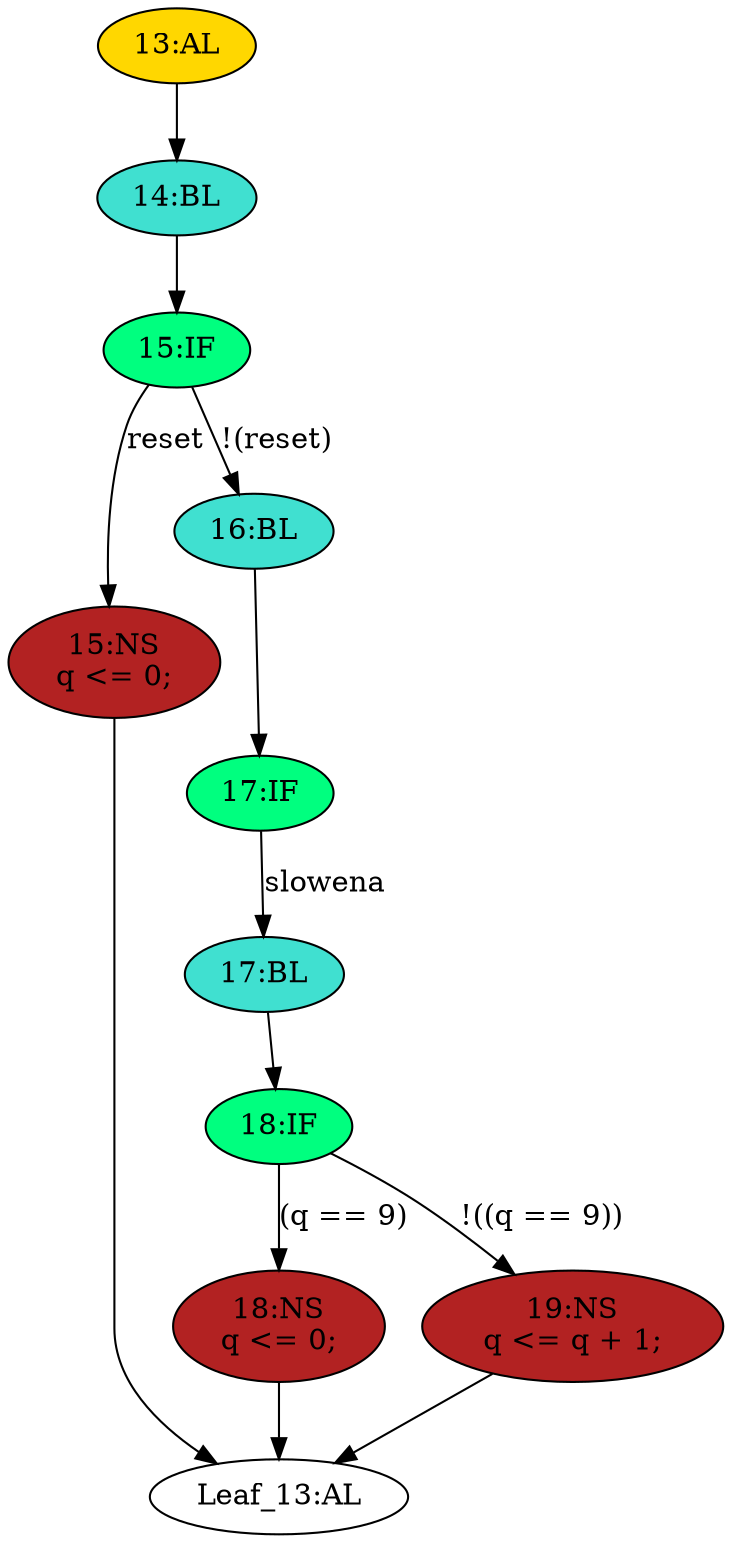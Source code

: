 strict digraph "" {
	node [label="\N"];
	"15:IF"	[ast="<pyverilog.vparser.ast.IfStatement object at 0x7f473f0a6c10>",
		fillcolor=springgreen,
		label="15:IF",
		statements="[]",
		style=filled,
		typ=IfStatement];
	"15:NS"	[ast="<pyverilog.vparser.ast.NonblockingSubstitution object at 0x7f473f0a6c90>",
		fillcolor=firebrick,
		label="15:NS
q <= 0;",
		statements="[<pyverilog.vparser.ast.NonblockingSubstitution object at 0x7f473f0a6c90>]",
		style=filled,
		typ=NonblockingSubstitution];
	"15:IF" -> "15:NS"	[cond="['reset']",
		label=reset,
		lineno=15];
	"16:BL"	[ast="<pyverilog.vparser.ast.Block object at 0x7f473f0a6c50>",
		fillcolor=turquoise,
		label="16:BL",
		statements="[]",
		style=filled,
		typ=Block];
	"15:IF" -> "16:BL"	[cond="['reset']",
		label="!(reset)",
		lineno=15];
	"17:IF"	[ast="<pyverilog.vparser.ast.IfStatement object at 0x7f473f0a6810>",
		fillcolor=springgreen,
		label="17:IF",
		statements="[]",
		style=filled,
		typ=IfStatement];
	"17:BL"	[ast="<pyverilog.vparser.ast.Block object at 0x7f473f0a68d0>",
		fillcolor=turquoise,
		label="17:BL",
		statements="[]",
		style=filled,
		typ=Block];
	"17:IF" -> "17:BL"	[cond="['slowena']",
		label=slowena,
		lineno=17];
	"18:IF"	[ast="<pyverilog.vparser.ast.IfStatement object at 0x7f473f0a6910>",
		fillcolor=springgreen,
		label="18:IF",
		statements="[]",
		style=filled,
		typ=IfStatement];
	"18:NS"	[ast="<pyverilog.vparser.ast.NonblockingSubstitution object at 0x7f473f0a6950>",
		fillcolor=firebrick,
		label="18:NS
q <= 0;",
		statements="[<pyverilog.vparser.ast.NonblockingSubstitution object at 0x7f473f0a6950>]",
		style=filled,
		typ=NonblockingSubstitution];
	"18:IF" -> "18:NS"	[cond="['q']",
		label="(q == 9)",
		lineno=18];
	"19:NS"	[ast="<pyverilog.vparser.ast.NonblockingSubstitution object at 0x7f473f0a6510>",
		fillcolor=firebrick,
		label="19:NS
q <= q + 1;",
		statements="[<pyverilog.vparser.ast.NonblockingSubstitution object at 0x7f473f0a6510>]",
		style=filled,
		typ=NonblockingSubstitution];
	"18:IF" -> "19:NS"	[cond="['q']",
		label="!((q == 9))",
		lineno=18];
	"14:BL"	[ast="<pyverilog.vparser.ast.Block object at 0x7f473f0a6bd0>",
		fillcolor=turquoise,
		label="14:BL",
		statements="[]",
		style=filled,
		typ=Block];
	"14:BL" -> "15:IF"	[cond="[]",
		lineno=None];
	"17:BL" -> "18:IF"	[cond="[]",
		lineno=None];
	"Leaf_13:AL"	[def_var="['q']",
		label="Leaf_13:AL"];
	"18:NS" -> "Leaf_13:AL"	[cond="[]",
		lineno=None];
	"19:NS" -> "Leaf_13:AL"	[cond="[]",
		lineno=None];
	"15:NS" -> "Leaf_13:AL"	[cond="[]",
		lineno=None];
	"13:AL"	[ast="<pyverilog.vparser.ast.Always object at 0x7f473f0a6e90>",
		clk_sens=True,
		fillcolor=gold,
		label="13:AL",
		sens="['clk', 'reset']",
		statements="[]",
		style=filled,
		typ=Always,
		use_var="['q', 'reset', 'slowena']"];
	"13:AL" -> "14:BL"	[cond="[]",
		lineno=None];
	"16:BL" -> "17:IF"	[cond="[]",
		lineno=None];
}

